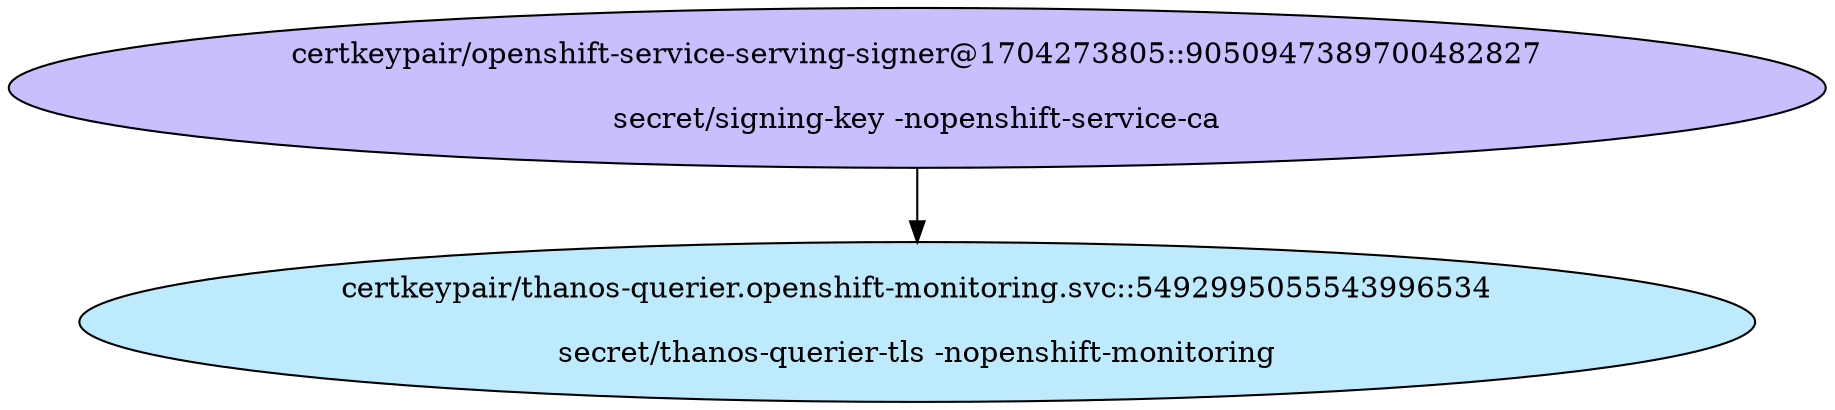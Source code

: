 digraph "Local Certificate" {
  // Node definitions.
  1 [
    label="certkeypair/openshift-service-serving-signer@1704273805::9050947389700482827\n\nsecret/signing-key -nopenshift-service-ca\n"
    style=filled
    fillcolor="#c7bfff"
  ];
  28 [
    label="certkeypair/thanos-querier.openshift-monitoring.svc::5492995055543996534\n\nsecret/thanos-querier-tls -nopenshift-monitoring\n"
    style=filled
    fillcolor="#bdebfd"
  ];

  // Edge definitions.
  1 -> 28;
}